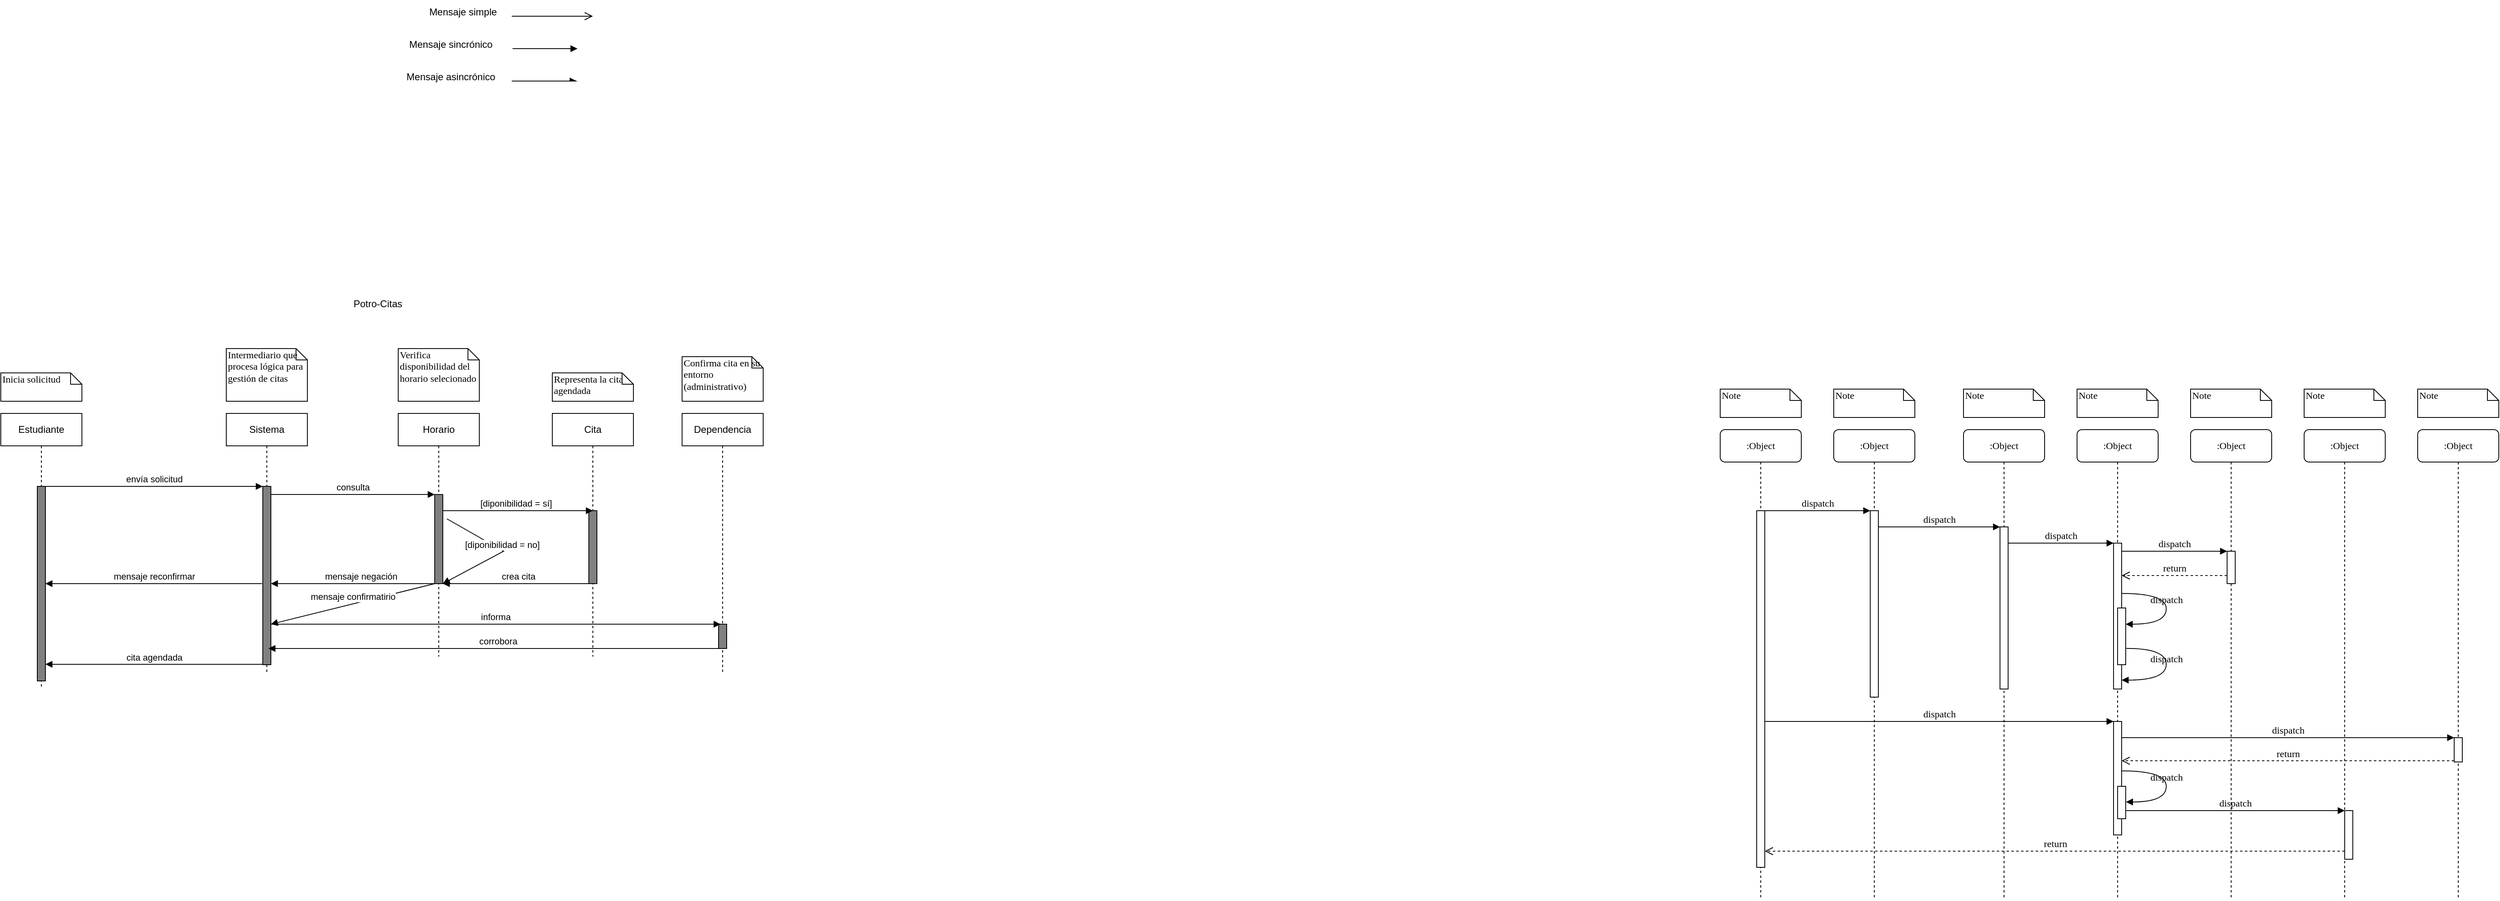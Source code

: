 <mxfile version="24.9.2">
  <diagram name="Page-1" id="13e1069c-82ec-6db2-03f1-153e76fe0fe0">
    <mxGraphModel dx="3875" dy="1777" grid="1" gridSize="10" guides="1" tooltips="1" connect="1" arrows="1" fold="1" page="1" pageScale="1" pageWidth="1100" pageHeight="850" background="none" math="0" shadow="0">
      <root>
        <mxCell id="0" />
        <mxCell id="1" parent="0" />
        <mxCell id="7baba1c4bc27f4b0-2" value=":Object" style="shape=umlLifeline;perimeter=lifelinePerimeter;whiteSpace=wrap;html=1;container=1;collapsible=0;recursiveResize=0;outlineConnect=0;rounded=1;shadow=0;comic=0;labelBackgroundColor=none;strokeWidth=1;fontFamily=Verdana;fontSize=12;align=center;" parent="1" vertex="1">
          <mxGeometry x="240" y="80" width="100" height="580" as="geometry" />
        </mxCell>
        <mxCell id="7baba1c4bc27f4b0-10" value="" style="html=1;points=[];perimeter=orthogonalPerimeter;rounded=0;shadow=0;comic=0;labelBackgroundColor=none;strokeWidth=1;fontFamily=Verdana;fontSize=12;align=center;" parent="7baba1c4bc27f4b0-2" vertex="1">
          <mxGeometry x="45" y="100" width="10" height="230" as="geometry" />
        </mxCell>
        <mxCell id="7baba1c4bc27f4b0-3" value=":Object" style="shape=umlLifeline;perimeter=lifelinePerimeter;whiteSpace=wrap;html=1;container=1;collapsible=0;recursiveResize=0;outlineConnect=0;rounded=1;shadow=0;comic=0;labelBackgroundColor=none;strokeWidth=1;fontFamily=Verdana;fontSize=12;align=center;" parent="1" vertex="1">
          <mxGeometry x="400" y="80" width="100" height="580" as="geometry" />
        </mxCell>
        <mxCell id="7baba1c4bc27f4b0-13" value="" style="html=1;points=[];perimeter=orthogonalPerimeter;rounded=0;shadow=0;comic=0;labelBackgroundColor=none;strokeWidth=1;fontFamily=Verdana;fontSize=12;align=center;" parent="7baba1c4bc27f4b0-3" vertex="1">
          <mxGeometry x="45" y="120" width="10" height="200" as="geometry" />
        </mxCell>
        <mxCell id="7baba1c4bc27f4b0-4" value=":Object" style="shape=umlLifeline;perimeter=lifelinePerimeter;whiteSpace=wrap;html=1;container=1;collapsible=0;recursiveResize=0;outlineConnect=0;rounded=1;shadow=0;comic=0;labelBackgroundColor=none;strokeWidth=1;fontFamily=Verdana;fontSize=12;align=center;" parent="1" vertex="1">
          <mxGeometry x="540" y="80" width="100" height="580" as="geometry" />
        </mxCell>
        <mxCell id="7baba1c4bc27f4b0-5" value=":Object" style="shape=umlLifeline;perimeter=lifelinePerimeter;whiteSpace=wrap;html=1;container=1;collapsible=0;recursiveResize=0;outlineConnect=0;rounded=1;shadow=0;comic=0;labelBackgroundColor=none;strokeWidth=1;fontFamily=Verdana;fontSize=12;align=center;" parent="1" vertex="1">
          <mxGeometry x="680" y="80" width="100" height="580" as="geometry" />
        </mxCell>
        <mxCell id="7baba1c4bc27f4b0-6" value=":Object" style="shape=umlLifeline;perimeter=lifelinePerimeter;whiteSpace=wrap;html=1;container=1;collapsible=0;recursiveResize=0;outlineConnect=0;rounded=1;shadow=0;comic=0;labelBackgroundColor=none;strokeWidth=1;fontFamily=Verdana;fontSize=12;align=center;" parent="1" vertex="1">
          <mxGeometry x="820" y="80" width="100" height="580" as="geometry" />
        </mxCell>
        <mxCell id="7baba1c4bc27f4b0-7" value=":Object" style="shape=umlLifeline;perimeter=lifelinePerimeter;whiteSpace=wrap;html=1;container=1;collapsible=0;recursiveResize=0;outlineConnect=0;rounded=1;shadow=0;comic=0;labelBackgroundColor=none;strokeWidth=1;fontFamily=Verdana;fontSize=12;align=center;" parent="1" vertex="1">
          <mxGeometry x="960" y="80" width="100" height="580" as="geometry" />
        </mxCell>
        <mxCell id="7baba1c4bc27f4b0-8" value=":Object" style="shape=umlLifeline;perimeter=lifelinePerimeter;whiteSpace=wrap;html=1;container=1;collapsible=0;recursiveResize=0;outlineConnect=0;rounded=1;shadow=0;comic=0;labelBackgroundColor=none;strokeWidth=1;fontFamily=Verdana;fontSize=12;align=center;" parent="1" vertex="1">
          <mxGeometry x="100" y="80" width="100" height="580" as="geometry" />
        </mxCell>
        <mxCell id="7baba1c4bc27f4b0-9" value="" style="html=1;points=[];perimeter=orthogonalPerimeter;rounded=0;shadow=0;comic=0;labelBackgroundColor=none;strokeWidth=1;fontFamily=Verdana;fontSize=12;align=center;" parent="7baba1c4bc27f4b0-8" vertex="1">
          <mxGeometry x="45" y="100" width="10" height="440" as="geometry" />
        </mxCell>
        <mxCell id="7baba1c4bc27f4b0-16" value="" style="html=1;points=[];perimeter=orthogonalPerimeter;rounded=0;shadow=0;comic=0;labelBackgroundColor=none;strokeWidth=1;fontFamily=Verdana;fontSize=12;align=center;" parent="1" vertex="1">
          <mxGeometry x="585" y="220" width="10" height="180" as="geometry" />
        </mxCell>
        <mxCell id="7baba1c4bc27f4b0-17" value="dispatch" style="html=1;verticalAlign=bottom;endArrow=block;labelBackgroundColor=none;fontFamily=Verdana;fontSize=12;edgeStyle=elbowEdgeStyle;elbow=vertical;" parent="1" source="7baba1c4bc27f4b0-13" target="7baba1c4bc27f4b0-16" edge="1">
          <mxGeometry relative="1" as="geometry">
            <mxPoint x="510" y="220" as="sourcePoint" />
            <Array as="points">
              <mxPoint x="460" y="220" />
            </Array>
          </mxGeometry>
        </mxCell>
        <mxCell id="7baba1c4bc27f4b0-19" value="" style="html=1;points=[];perimeter=orthogonalPerimeter;rounded=0;shadow=0;comic=0;labelBackgroundColor=none;strokeWidth=1;fontFamily=Verdana;fontSize=12;align=center;" parent="1" vertex="1">
          <mxGeometry x="725" y="230" width="10" height="40" as="geometry" />
        </mxCell>
        <mxCell id="7baba1c4bc27f4b0-20" value="dispatch" style="html=1;verticalAlign=bottom;endArrow=block;entryX=0;entryY=0;labelBackgroundColor=none;fontFamily=Verdana;fontSize=12;edgeStyle=elbowEdgeStyle;elbow=vertical;" parent="1" source="7baba1c4bc27f4b0-16" target="7baba1c4bc27f4b0-19" edge="1">
          <mxGeometry relative="1" as="geometry">
            <mxPoint x="650" y="230" as="sourcePoint" />
          </mxGeometry>
        </mxCell>
        <mxCell id="7baba1c4bc27f4b0-21" value="return" style="html=1;verticalAlign=bottom;endArrow=open;dashed=1;endSize=8;labelBackgroundColor=none;fontFamily=Verdana;fontSize=12;edgeStyle=elbowEdgeStyle;elbow=vertical;" parent="1" source="7baba1c4bc27f4b0-19" target="7baba1c4bc27f4b0-16" edge="1">
          <mxGeometry relative="1" as="geometry">
            <mxPoint x="650" y="306" as="targetPoint" />
            <Array as="points">
              <mxPoint x="670" y="260" />
              <mxPoint x="700" y="260" />
            </Array>
          </mxGeometry>
        </mxCell>
        <mxCell id="7baba1c4bc27f4b0-22" value="" style="html=1;points=[];perimeter=orthogonalPerimeter;rounded=0;shadow=0;comic=0;labelBackgroundColor=none;strokeWidth=1;fontFamily=Verdana;fontSize=12;align=center;" parent="1" vertex="1">
          <mxGeometry x="585" y="440" width="10" height="140" as="geometry" />
        </mxCell>
        <mxCell id="7baba1c4bc27f4b0-23" value="dispatch" style="html=1;verticalAlign=bottom;endArrow=block;entryX=0;entryY=0;labelBackgroundColor=none;fontFamily=Verdana;fontSize=12;" parent="1" source="7baba1c4bc27f4b0-9" target="7baba1c4bc27f4b0-22" edge="1">
          <mxGeometry relative="1" as="geometry">
            <mxPoint x="510" y="420" as="sourcePoint" />
          </mxGeometry>
        </mxCell>
        <mxCell id="7baba1c4bc27f4b0-25" value="" style="html=1;points=[];perimeter=orthogonalPerimeter;rounded=0;shadow=0;comic=0;labelBackgroundColor=none;strokeColor=#000000;strokeWidth=1;fillColor=#FFFFFF;fontFamily=Verdana;fontSize=12;fontColor=#000000;align=center;" parent="1" vertex="1">
          <mxGeometry x="1005" y="460" width="10" height="30" as="geometry" />
        </mxCell>
        <mxCell id="7baba1c4bc27f4b0-26" value="dispatch" style="html=1;verticalAlign=bottom;endArrow=block;entryX=0;entryY=0;labelBackgroundColor=none;fontFamily=Verdana;fontSize=12;" parent="1" source="7baba1c4bc27f4b0-22" target="7baba1c4bc27f4b0-25" edge="1">
          <mxGeometry relative="1" as="geometry">
            <mxPoint x="930" y="340" as="sourcePoint" />
          </mxGeometry>
        </mxCell>
        <mxCell id="7baba1c4bc27f4b0-27" value="return" style="html=1;verticalAlign=bottom;endArrow=open;dashed=1;endSize=8;exitX=0;exitY=0.95;labelBackgroundColor=none;fontFamily=Verdana;fontSize=12;" parent="1" source="7baba1c4bc27f4b0-25" target="7baba1c4bc27f4b0-22" edge="1">
          <mxGeometry relative="1" as="geometry">
            <mxPoint x="930" y="416" as="targetPoint" />
          </mxGeometry>
        </mxCell>
        <mxCell id="7baba1c4bc27f4b0-28" value="" style="html=1;points=[];perimeter=orthogonalPerimeter;rounded=0;shadow=0;comic=0;labelBackgroundColor=none;strokeWidth=1;fontFamily=Verdana;fontSize=12;align=center;" parent="1" vertex="1">
          <mxGeometry x="870" y="550" width="10" height="60" as="geometry" />
        </mxCell>
        <mxCell id="7baba1c4bc27f4b0-29" value="dispatch" style="html=1;verticalAlign=bottom;endArrow=block;entryX=0;entryY=0;labelBackgroundColor=none;fontFamily=Verdana;fontSize=12;edgeStyle=elbowEdgeStyle;elbow=vertical;" parent="1" source="7baba1c4bc27f4b0-37" target="7baba1c4bc27f4b0-28" edge="1">
          <mxGeometry relative="1" as="geometry">
            <mxPoint x="800" y="550" as="sourcePoint" />
          </mxGeometry>
        </mxCell>
        <mxCell id="7baba1c4bc27f4b0-30" value="return" style="html=1;verticalAlign=bottom;endArrow=open;dashed=1;endSize=8;labelBackgroundColor=none;fontFamily=Verdana;fontSize=12;edgeStyle=elbowEdgeStyle;elbow=vertical;" parent="1" source="7baba1c4bc27f4b0-28" target="7baba1c4bc27f4b0-9" edge="1">
          <mxGeometry relative="1" as="geometry">
            <mxPoint x="800" y="626" as="targetPoint" />
            <Array as="points">
              <mxPoint x="570" y="600" />
            </Array>
          </mxGeometry>
        </mxCell>
        <mxCell id="7baba1c4bc27f4b0-11" value="dispatch" style="html=1;verticalAlign=bottom;endArrow=block;entryX=0;entryY=0;labelBackgroundColor=none;fontFamily=Verdana;fontSize=12;edgeStyle=elbowEdgeStyle;elbow=vertical;" parent="1" source="7baba1c4bc27f4b0-9" target="7baba1c4bc27f4b0-10" edge="1">
          <mxGeometry relative="1" as="geometry">
            <mxPoint x="220" y="190" as="sourcePoint" />
          </mxGeometry>
        </mxCell>
        <mxCell id="7baba1c4bc27f4b0-14" value="dispatch" style="html=1;verticalAlign=bottom;endArrow=block;entryX=0;entryY=0;labelBackgroundColor=none;fontFamily=Verdana;fontSize=12;edgeStyle=elbowEdgeStyle;elbow=vertical;" parent="1" source="7baba1c4bc27f4b0-10" target="7baba1c4bc27f4b0-13" edge="1">
          <mxGeometry relative="1" as="geometry">
            <mxPoint x="370" y="200" as="sourcePoint" />
          </mxGeometry>
        </mxCell>
        <mxCell id="7baba1c4bc27f4b0-34" value="" style="html=1;points=[];perimeter=orthogonalPerimeter;rounded=0;shadow=0;comic=0;labelBackgroundColor=none;strokeWidth=1;fontFamily=Verdana;fontSize=12;align=center;" parent="1" vertex="1">
          <mxGeometry x="590" y="300" width="10" height="70" as="geometry" />
        </mxCell>
        <mxCell id="7baba1c4bc27f4b0-35" value="dispatch" style="html=1;verticalAlign=bottom;endArrow=block;labelBackgroundColor=none;fontFamily=Verdana;fontSize=12;elbow=vertical;edgeStyle=orthogonalEdgeStyle;curved=1;entryX=1;entryY=0.286;entryPerimeter=0;exitX=1.038;exitY=0.345;exitPerimeter=0;" parent="1" source="7baba1c4bc27f4b0-16" target="7baba1c4bc27f4b0-34" edge="1">
          <mxGeometry relative="1" as="geometry">
            <mxPoint x="465" y="230" as="sourcePoint" />
            <mxPoint x="595" y="230" as="targetPoint" />
            <Array as="points">
              <mxPoint x="650" y="282" />
              <mxPoint x="650" y="320" />
            </Array>
          </mxGeometry>
        </mxCell>
        <mxCell id="7baba1c4bc27f4b0-36" value="dispatch" style="html=1;verticalAlign=bottom;endArrow=block;labelBackgroundColor=none;fontFamily=Verdana;fontSize=12;elbow=vertical;edgeStyle=orthogonalEdgeStyle;curved=1;exitX=1.066;exitY=0.713;exitPerimeter=0;" parent="1" source="7baba1c4bc27f4b0-34" edge="1">
          <mxGeometry relative="1" as="geometry">
            <mxPoint x="610.333" y="350" as="sourcePoint" />
            <mxPoint x="595" y="389" as="targetPoint" />
            <Array as="points">
              <mxPoint x="650" y="350" />
              <mxPoint x="650" y="389" />
            </Array>
          </mxGeometry>
        </mxCell>
        <mxCell id="7baba1c4bc27f4b0-37" value="" style="html=1;points=[];perimeter=orthogonalPerimeter;rounded=0;shadow=0;comic=0;labelBackgroundColor=none;strokeWidth=1;fontFamily=Verdana;fontSize=12;align=center;" parent="1" vertex="1">
          <mxGeometry x="590" y="520" width="10" height="40" as="geometry" />
        </mxCell>
        <mxCell id="7baba1c4bc27f4b0-39" value="dispatch" style="html=1;verticalAlign=bottom;endArrow=block;labelBackgroundColor=none;fontFamily=Verdana;fontSize=12;elbow=vertical;edgeStyle=orthogonalEdgeStyle;curved=1;entryX=1;entryY=0.286;entryPerimeter=0;exitX=1.038;exitY=0.345;exitPerimeter=0;" parent="1" edge="1">
          <mxGeometry relative="1" as="geometry">
            <mxPoint x="595.333" y="501" as="sourcePoint" />
            <mxPoint x="600.333" y="539.333" as="targetPoint" />
            <Array as="points">
              <mxPoint x="650" y="501" />
              <mxPoint x="650" y="539" />
            </Array>
          </mxGeometry>
        </mxCell>
        <mxCell id="7baba1c4bc27f4b0-40" value="Note" style="shape=note;whiteSpace=wrap;html=1;size=14;verticalAlign=top;align=left;spacingTop=-6;rounded=0;shadow=0;comic=0;labelBackgroundColor=none;strokeWidth=1;fontFamily=Verdana;fontSize=12" parent="1" vertex="1">
          <mxGeometry x="100" y="30" width="100" height="35" as="geometry" />
        </mxCell>
        <mxCell id="7baba1c4bc27f4b0-41" value="Note" style="shape=note;whiteSpace=wrap;html=1;size=14;verticalAlign=top;align=left;spacingTop=-6;rounded=0;shadow=0;comic=0;labelBackgroundColor=none;strokeWidth=1;fontFamily=Verdana;fontSize=12" parent="1" vertex="1">
          <mxGeometry x="240" y="30" width="100" height="35" as="geometry" />
        </mxCell>
        <mxCell id="7baba1c4bc27f4b0-42" value="Note" style="shape=note;whiteSpace=wrap;html=1;size=14;verticalAlign=top;align=left;spacingTop=-6;rounded=0;shadow=0;comic=0;labelBackgroundColor=none;strokeWidth=1;fontFamily=Verdana;fontSize=12" parent="1" vertex="1">
          <mxGeometry x="400" y="30" width="100" height="35" as="geometry" />
        </mxCell>
        <mxCell id="7baba1c4bc27f4b0-43" value="Note" style="shape=note;whiteSpace=wrap;html=1;size=14;verticalAlign=top;align=left;spacingTop=-6;rounded=0;shadow=0;comic=0;labelBackgroundColor=none;strokeWidth=1;fontFamily=Verdana;fontSize=12" parent="1" vertex="1">
          <mxGeometry x="540" y="30" width="100" height="35" as="geometry" />
        </mxCell>
        <mxCell id="7baba1c4bc27f4b0-44" value="Note" style="shape=note;whiteSpace=wrap;html=1;size=14;verticalAlign=top;align=left;spacingTop=-6;rounded=0;shadow=0;comic=0;labelBackgroundColor=none;strokeWidth=1;fontFamily=Verdana;fontSize=12" parent="1" vertex="1">
          <mxGeometry x="680" y="30" width="100" height="35" as="geometry" />
        </mxCell>
        <mxCell id="7baba1c4bc27f4b0-45" value="Note" style="shape=note;whiteSpace=wrap;html=1;size=14;verticalAlign=top;align=left;spacingTop=-6;rounded=0;shadow=0;comic=0;labelBackgroundColor=none;strokeWidth=1;fontFamily=Verdana;fontSize=12" parent="1" vertex="1">
          <mxGeometry x="820" y="30" width="100" height="35" as="geometry" />
        </mxCell>
        <mxCell id="7baba1c4bc27f4b0-46" value="Note" style="shape=note;whiteSpace=wrap;html=1;size=14;verticalAlign=top;align=left;spacingTop=-6;rounded=0;shadow=0;comic=0;labelBackgroundColor=none;strokeWidth=1;fontFamily=Verdana;fontSize=12" parent="1" vertex="1">
          <mxGeometry x="960" y="30" width="100" height="35" as="geometry" />
        </mxCell>
        <mxCell id="2wh_YwWusNdbKEQb5W-U-14" value="" style="group" vertex="1" connectable="0" parent="1">
          <mxGeometry x="-1530" y="-450" width="240" height="110" as="geometry" />
        </mxCell>
        <mxCell id="2wh_YwWusNdbKEQb5W-U-3" value="" style="endArrow=open;startArrow=none;endFill=0;startFill=0;endSize=8;html=1;verticalAlign=bottom;labelBackgroundColor=none;strokeWidth=1;rounded=0;align=center;" edge="1" parent="2wh_YwWusNdbKEQb5W-U-14">
          <mxGeometry width="160" relative="1" as="geometry">
            <mxPoint x="140" y="20" as="sourcePoint" />
            <mxPoint x="240" y="20" as="targetPoint" />
          </mxGeometry>
        </mxCell>
        <mxCell id="2wh_YwWusNdbKEQb5W-U-5" value="" style="html=1;verticalAlign=bottom;endArrow=block;curved=0;rounded=0;align=center;" edge="1" parent="2wh_YwWusNdbKEQb5W-U-14">
          <mxGeometry width="80" relative="1" as="geometry">
            <mxPoint x="141" y="60" as="sourcePoint" />
            <mxPoint x="221" y="60" as="targetPoint" />
          </mxGeometry>
        </mxCell>
        <mxCell id="2wh_YwWusNdbKEQb5W-U-7" value="" style="html=1;verticalAlign=bottom;endArrow=async;curved=0;rounded=0;endFill=1;align=center;" edge="1" parent="2wh_YwWusNdbKEQb5W-U-14">
          <mxGeometry width="80" relative="1" as="geometry">
            <mxPoint x="140" y="100" as="sourcePoint" />
            <mxPoint x="220" y="100" as="targetPoint" />
          </mxGeometry>
        </mxCell>
        <mxCell id="2wh_YwWusNdbKEQb5W-U-10" value="Mensaje simple" style="text;html=1;align=center;verticalAlign=middle;whiteSpace=wrap;rounded=0;" vertex="1" parent="2wh_YwWusNdbKEQb5W-U-14">
          <mxGeometry x="30" width="100" height="30" as="geometry" />
        </mxCell>
        <mxCell id="2wh_YwWusNdbKEQb5W-U-11" value="Mensaje asincrónico" style="text;html=1;align=center;verticalAlign=middle;whiteSpace=wrap;rounded=0;" vertex="1" parent="2wh_YwWusNdbKEQb5W-U-14">
          <mxGeometry y="80" width="130" height="30" as="geometry" />
        </mxCell>
        <mxCell id="2wh_YwWusNdbKEQb5W-U-13" value="Mensaje sincrónico" style="text;html=1;align=center;verticalAlign=middle;whiteSpace=wrap;rounded=0;" vertex="1" parent="2wh_YwWusNdbKEQb5W-U-14">
          <mxGeometry y="40" width="130" height="30" as="geometry" />
        </mxCell>
        <mxCell id="2wh_YwWusNdbKEQb5W-U-15" value="" style="group" vertex="1" connectable="0" parent="1">
          <mxGeometry x="-2020" y="10" width="100" height="390" as="geometry" />
        </mxCell>
        <mxCell id="_sLu_2CixzF42tx8Lpnx-3" value="Estudiante" style="shape=umlLifeline;perimeter=lifelinePerimeter;whiteSpace=wrap;html=1;container=1;dropTarget=0;collapsible=0;recursiveResize=0;outlineConnect=0;portConstraint=eastwest;newEdgeStyle={&quot;edgeStyle&quot;:&quot;elbowEdgeStyle&quot;,&quot;elbow&quot;:&quot;vertical&quot;,&quot;curved&quot;:0,&quot;rounded&quot;:0};" parent="2wh_YwWusNdbKEQb5W-U-15" vertex="1">
          <mxGeometry y="50" width="100" height="340" as="geometry" />
        </mxCell>
        <mxCell id="_sLu_2CixzF42tx8Lpnx-4" value="" style="html=1;points=[[0,0,0,0,5],[0,1,0,0,-5],[1,0,0,0,5],[1,1,0,0,-5]];perimeter=orthogonalPerimeter;outlineConnect=0;targetShapes=umlLifeline;portConstraint=eastwest;newEdgeStyle={&quot;curved&quot;:0,&quot;rounded&quot;:0};fillColor=#808080;" parent="_sLu_2CixzF42tx8Lpnx-3" vertex="1">
          <mxGeometry x="45" y="90" width="10" height="240" as="geometry" />
        </mxCell>
        <mxCell id="_sLu_2CixzF42tx8Lpnx-15" value="Inicia solicitud" style="shape=note;whiteSpace=wrap;html=1;size=14;verticalAlign=top;align=left;spacingTop=-6;rounded=0;shadow=0;comic=0;labelBackgroundColor=none;strokeWidth=1;fontFamily=Verdana;fontSize=12" parent="2wh_YwWusNdbKEQb5W-U-15" vertex="1">
          <mxGeometry width="100" height="35" as="geometry" />
        </mxCell>
        <mxCell id="2wh_YwWusNdbKEQb5W-U-16" value="" style="group" vertex="1" connectable="0" parent="1">
          <mxGeometry x="-1742" y="-20" width="100" height="400" as="geometry" />
        </mxCell>
        <mxCell id="_sLu_2CixzF42tx8Lpnx-7" value="Sistema" style="shape=umlLifeline;perimeter=lifelinePerimeter;whiteSpace=wrap;html=1;container=1;dropTarget=0;collapsible=0;recursiveResize=0;outlineConnect=0;portConstraint=eastwest;newEdgeStyle={&quot;edgeStyle&quot;:&quot;elbowEdgeStyle&quot;,&quot;elbow&quot;:&quot;vertical&quot;,&quot;curved&quot;:0,&quot;rounded&quot;:0};" parent="2wh_YwWusNdbKEQb5W-U-16" vertex="1">
          <mxGeometry y="80" width="100" height="320" as="geometry" />
        </mxCell>
        <mxCell id="_sLu_2CixzF42tx8Lpnx-8" value="" style="html=1;points=[[0,0,0,0,5],[0,1,0,0,-5],[1,0,0,0,5],[1,1,0,0,-5]];perimeter=orthogonalPerimeter;outlineConnect=0;targetShapes=umlLifeline;portConstraint=eastwest;newEdgeStyle={&quot;curved&quot;:0,&quot;rounded&quot;:0};fillColor=#808080;" parent="_sLu_2CixzF42tx8Lpnx-7" vertex="1">
          <mxGeometry x="45" y="90" width="10" height="220" as="geometry" />
        </mxCell>
        <mxCell id="_sLu_2CixzF42tx8Lpnx-16" value="Intermediario que procesa lógica para gestión de citas " style="shape=note;whiteSpace=wrap;html=1;size=14;verticalAlign=top;align=left;spacingTop=-6;rounded=0;shadow=0;comic=0;labelBackgroundColor=none;strokeWidth=1;fontFamily=Verdana;fontSize=12" parent="2wh_YwWusNdbKEQb5W-U-16" vertex="1">
          <mxGeometry width="100" height="65" as="geometry" />
        </mxCell>
        <mxCell id="2wh_YwWusNdbKEQb5W-U-17" value="" style="group" vertex="1" connectable="0" parent="1">
          <mxGeometry x="-1340" y="10" width="100" height="350" as="geometry" />
        </mxCell>
        <mxCell id="_sLu_2CixzF42tx8Lpnx-9" value="Cita" style="shape=umlLifeline;perimeter=lifelinePerimeter;whiteSpace=wrap;html=1;container=1;dropTarget=0;collapsible=0;recursiveResize=0;outlineConnect=0;portConstraint=eastwest;newEdgeStyle={&quot;edgeStyle&quot;:&quot;elbowEdgeStyle&quot;,&quot;elbow&quot;:&quot;vertical&quot;,&quot;curved&quot;:0,&quot;rounded&quot;:0};" parent="2wh_YwWusNdbKEQb5W-U-17" vertex="1">
          <mxGeometry y="50" width="100" height="300" as="geometry" />
        </mxCell>
        <mxCell id="_sLu_2CixzF42tx8Lpnx-10" value="" style="html=1;points=[[0,0,0,0,5],[0,1,0,0,-5],[1,0,0,0,5],[1,1,0,0,-5]];perimeter=orthogonalPerimeter;outlineConnect=0;targetShapes=umlLifeline;portConstraint=eastwest;newEdgeStyle={&quot;curved&quot;:0,&quot;rounded&quot;:0};fillColor=#808080;" parent="_sLu_2CixzF42tx8Lpnx-9" vertex="1">
          <mxGeometry x="45" y="120" width="10" height="90" as="geometry" />
        </mxCell>
        <mxCell id="_sLu_2CixzF42tx8Lpnx-17" value="Representa la cita agendada" style="shape=note;whiteSpace=wrap;html=1;size=14;verticalAlign=top;align=left;spacingTop=-6;rounded=0;shadow=0;comic=0;labelBackgroundColor=none;strokeWidth=1;fontFamily=Verdana;fontSize=12" parent="2wh_YwWusNdbKEQb5W-U-17" vertex="1">
          <mxGeometry width="100" height="35" as="geometry" />
        </mxCell>
        <mxCell id="2wh_YwWusNdbKEQb5W-U-33" value="[diponibilidad = sí]" style="html=1;verticalAlign=bottom;endArrow=block;curved=0;rounded=0;" edge="1" parent="2wh_YwWusNdbKEQb5W-U-17">
          <mxGeometry width="80" relative="1" as="geometry">
            <mxPoint x="-140" y="170" as="sourcePoint" />
            <mxPoint x="50" y="170" as="targetPoint" />
            <Array as="points" />
          </mxGeometry>
        </mxCell>
        <mxCell id="2wh_YwWusNdbKEQb5W-U-18" value="" style="group" vertex="1" connectable="0" parent="1">
          <mxGeometry x="-1530" y="-20" width="100" height="380" as="geometry" />
        </mxCell>
        <mxCell id="_sLu_2CixzF42tx8Lpnx-11" value="Horario" style="shape=umlLifeline;perimeter=lifelinePerimeter;whiteSpace=wrap;html=1;container=1;dropTarget=0;collapsible=0;recursiveResize=0;outlineConnect=0;portConstraint=eastwest;newEdgeStyle={&quot;edgeStyle&quot;:&quot;elbowEdgeStyle&quot;,&quot;elbow&quot;:&quot;vertical&quot;,&quot;curved&quot;:0,&quot;rounded&quot;:0};" parent="2wh_YwWusNdbKEQb5W-U-18" vertex="1">
          <mxGeometry y="80" width="100" height="300" as="geometry" />
        </mxCell>
        <mxCell id="_sLu_2CixzF42tx8Lpnx-12" value="" style="html=1;points=[[0,0,0,0,5],[0,1,0,0,-5],[1,0,0,0,5],[1,1,0,0,-5]];perimeter=orthogonalPerimeter;outlineConnect=0;targetShapes=umlLifeline;portConstraint=eastwest;newEdgeStyle={&quot;curved&quot;:0,&quot;rounded&quot;:0};fillColor=#808080;" parent="_sLu_2CixzF42tx8Lpnx-11" vertex="1">
          <mxGeometry x="45" y="100" width="10" height="110" as="geometry" />
        </mxCell>
        <mxCell id="_sLu_2CixzF42tx8Lpnx-18" value="Verifica disponibilidad del horario selecionado" style="shape=note;whiteSpace=wrap;html=1;size=14;verticalAlign=top;align=left;spacingTop=-6;rounded=0;shadow=0;comic=0;labelBackgroundColor=none;strokeWidth=1;fontFamily=Verdana;fontSize=12" parent="2wh_YwWusNdbKEQb5W-U-18" vertex="1">
          <mxGeometry width="100" height="65" as="geometry" />
        </mxCell>
        <mxCell id="2wh_YwWusNdbKEQb5W-U-19" value="" style="group" vertex="1" connectable="0" parent="1">
          <mxGeometry x="-1180" y="-10" width="100" height="390" as="geometry" />
        </mxCell>
        <mxCell id="_sLu_2CixzF42tx8Lpnx-13" value="Dependencia" style="shape=umlLifeline;perimeter=lifelinePerimeter;whiteSpace=wrap;html=1;container=1;dropTarget=0;collapsible=0;recursiveResize=0;outlineConnect=0;portConstraint=eastwest;newEdgeStyle={&quot;edgeStyle&quot;:&quot;elbowEdgeStyle&quot;,&quot;elbow&quot;:&quot;vertical&quot;,&quot;curved&quot;:0,&quot;rounded&quot;:0};" parent="2wh_YwWusNdbKEQb5W-U-19" vertex="1">
          <mxGeometry y="70" width="100" height="320" as="geometry" />
        </mxCell>
        <mxCell id="_sLu_2CixzF42tx8Lpnx-19" value="Confirma cita en su entorno (administrativo)" style="shape=note;whiteSpace=wrap;html=1;size=14;verticalAlign=top;align=left;spacingTop=-6;rounded=0;shadow=0;comic=0;labelBackgroundColor=none;strokeWidth=1;fontFamily=Verdana;fontSize=12" parent="2wh_YwWusNdbKEQb5W-U-19" vertex="1">
          <mxGeometry width="100" height="55" as="geometry" />
        </mxCell>
        <mxCell id="_sLu_2CixzF42tx8Lpnx-14" value="" style="html=1;points=[[0,0,0,0,5],[0,1,0,0,-5],[1,0,0,0,5],[1,1,0,0,-5]];perimeter=orthogonalPerimeter;outlineConnect=0;targetShapes=umlLifeline;portConstraint=eastwest;newEdgeStyle={&quot;curved&quot;:0,&quot;rounded&quot;:0};fillColor=#808080;" parent="2wh_YwWusNdbKEQb5W-U-19" vertex="1">
          <mxGeometry x="45" y="330" width="10" height="30" as="geometry" />
        </mxCell>
        <mxCell id="2wh_YwWusNdbKEQb5W-U-28" value="consulta " style="html=1;verticalAlign=bottom;endArrow=block;curved=0;rounded=0;" edge="1" parent="1">
          <mxGeometry width="80" relative="1" as="geometry">
            <mxPoint x="-1687" y="160" as="sourcePoint" />
            <mxPoint x="-1485" y="160" as="targetPoint" />
            <Array as="points" />
          </mxGeometry>
        </mxCell>
        <mxCell id="2wh_YwWusNdbKEQb5W-U-27" value="envía solicitud" style="html=1;verticalAlign=bottom;endArrow=block;curved=0;rounded=0;" edge="1" parent="1" target="_sLu_2CixzF42tx8Lpnx-8">
          <mxGeometry width="80" relative="1" as="geometry">
            <mxPoint x="-1965" y="150" as="sourcePoint" />
            <mxPoint x="-1840" y="150" as="targetPoint" />
            <Array as="points" />
          </mxGeometry>
        </mxCell>
        <mxCell id="2wh_YwWusNdbKEQb5W-U-34" value="[diponibilidad = no]" style="html=1;verticalAlign=bottom;endArrow=block;curved=0;rounded=0;entryX=1;entryY=1;entryDx=0;entryDy=0;entryPerimeter=0;" edge="1" parent="1" target="_sLu_2CixzF42tx8Lpnx-12">
          <mxGeometry width="80" relative="1" as="geometry">
            <mxPoint x="-1470" y="190" as="sourcePoint" />
            <mxPoint x="-1420" y="270" as="targetPoint" />
            <Array as="points">
              <mxPoint x="-1400" y="230" />
            </Array>
          </mxGeometry>
        </mxCell>
        <mxCell id="2wh_YwWusNdbKEQb5W-U-39" value="mensaje confirmatirio" style="html=1;verticalAlign=bottom;endArrow=block;curved=0;rounded=0;exitX=0;exitY=1;exitDx=0;exitDy=-5;exitPerimeter=0;" edge="1" parent="1">
          <mxGeometry width="80" relative="1" as="geometry">
            <mxPoint x="-1485" y="270" as="sourcePoint" />
            <mxPoint x="-1687" y="320" as="targetPoint" />
            <Array as="points" />
          </mxGeometry>
        </mxCell>
        <mxCell id="2wh_YwWusNdbKEQb5W-U-40" value="crea cita" style="html=1;verticalAlign=bottom;endArrow=block;curved=0;rounded=0;" edge="1" parent="1" target="_sLu_2CixzF42tx8Lpnx-12">
          <mxGeometry width="80" relative="1" as="geometry">
            <mxPoint x="-1290" y="270" as="sourcePoint" />
            <mxPoint x="-1470" y="270" as="targetPoint" />
            <Array as="points" />
          </mxGeometry>
        </mxCell>
        <mxCell id="2wh_YwWusNdbKEQb5W-U-41" value="informa" style="html=1;verticalAlign=bottom;endArrow=block;curved=0;rounded=0;" edge="1" parent="1">
          <mxGeometry width="80" relative="1" as="geometry">
            <mxPoint x="-1687.5" y="320" as="sourcePoint" />
            <mxPoint x="-1132.5" y="320" as="targetPoint" />
            <Array as="points" />
          </mxGeometry>
        </mxCell>
        <mxCell id="2wh_YwWusNdbKEQb5W-U-42" value="corrobora" style="html=1;verticalAlign=bottom;endArrow=block;curved=0;rounded=0;" edge="1" parent="1">
          <mxGeometry width="80" relative="1" as="geometry">
            <mxPoint x="-1125" y="350" as="sourcePoint" />
            <mxPoint x="-1690" y="350" as="targetPoint" />
            <Array as="points" />
          </mxGeometry>
        </mxCell>
        <mxCell id="2wh_YwWusNdbKEQb5W-U-43" value="mensaje negación" style="html=1;verticalAlign=bottom;endArrow=block;curved=0;rounded=0;" edge="1" parent="1" target="_sLu_2CixzF42tx8Lpnx-8">
          <mxGeometry width="80" relative="1" as="geometry">
            <mxPoint x="-1465" y="270" as="sourcePoint" />
            <mxPoint x="-1650" y="270" as="targetPoint" />
            <Array as="points" />
          </mxGeometry>
        </mxCell>
        <mxCell id="2wh_YwWusNdbKEQb5W-U-45" value="mensaje reconfirmar" style="html=1;verticalAlign=bottom;endArrow=block;curved=0;rounded=0;" edge="1" parent="1" target="_sLu_2CixzF42tx8Lpnx-4">
          <mxGeometry width="80" relative="1" as="geometry">
            <mxPoint x="-1698" y="270" as="sourcePoint" />
            <mxPoint x="-1960" y="270" as="targetPoint" />
            <Array as="points" />
          </mxGeometry>
        </mxCell>
        <mxCell id="2wh_YwWusNdbKEQb5W-U-46" value="cita agendada" style="html=1;verticalAlign=bottom;endArrow=block;curved=0;rounded=0;" edge="1" parent="1">
          <mxGeometry width="80" relative="1" as="geometry">
            <mxPoint x="-1697" y="369.5" as="sourcePoint" />
            <mxPoint x="-1965" y="369.5" as="targetPoint" />
            <Array as="points" />
          </mxGeometry>
        </mxCell>
        <mxCell id="2wh_YwWusNdbKEQb5W-U-47" value="Potro-Citas" style="text;html=1;align=center;verticalAlign=middle;whiteSpace=wrap;rounded=0;" vertex="1" parent="1">
          <mxGeometry x="-1600" y="-90" width="90" height="30" as="geometry" />
        </mxCell>
      </root>
    </mxGraphModel>
  </diagram>
</mxfile>
